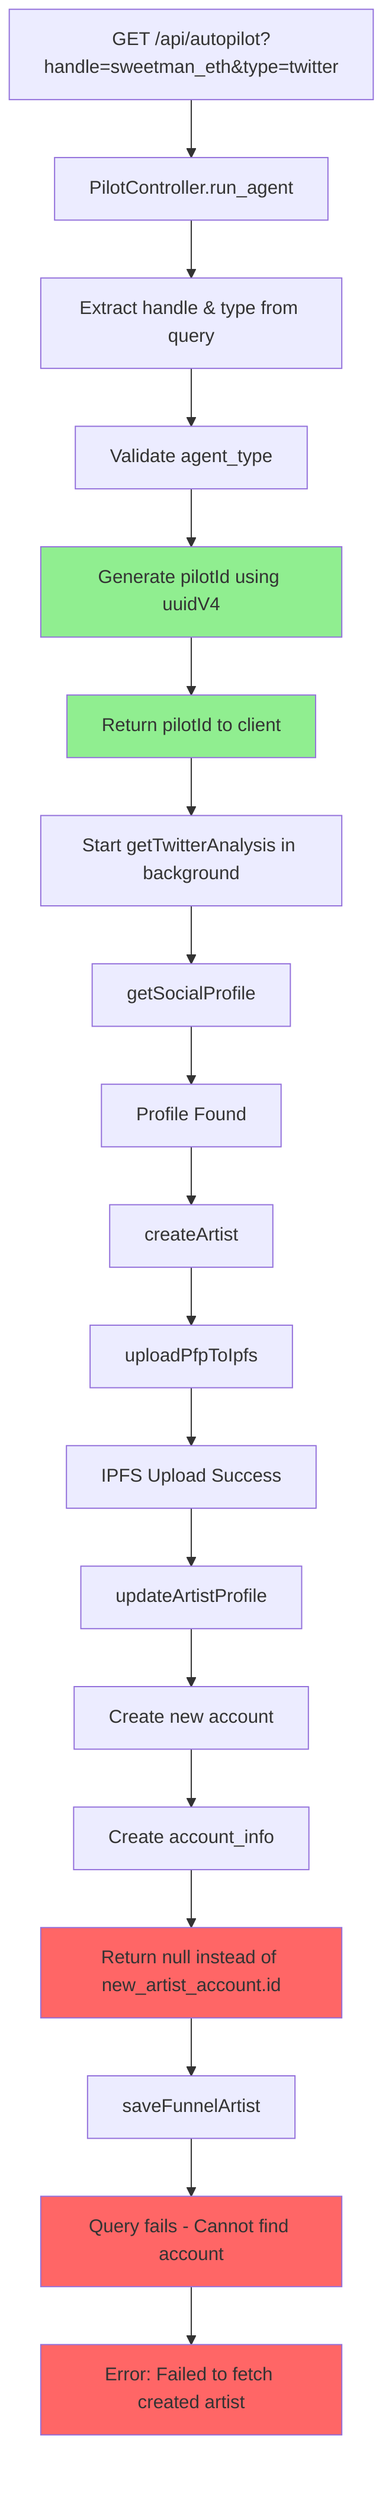 graph TD
    A[GET /api/autopilot?handle=sweetman_eth&type=twitter] --> B[PilotController.run_agent]
    B --> B1[Extract handle & type from query]
    B1 --> B2[Validate agent_type]
    B2 --> C[Generate pilotId using uuidV4]
    C --> C1[Return pilotId to client]
    C1 --> D[Start getTwitterAnalysis in background]
    D --> E[getSocialProfile]
    E --> F[Profile Found]
    F --> G[createArtist]
    G --> H[uploadPfpToIpfs]
    H --> I[IPFS Upload Success]
    I --> J[updateArtistProfile]
    J --> K[Create new account]
    K --> L[Create account_info]
    L --> M[Return null instead of new_artist_account.id]
    M --> N[saveFunnelArtist]
    N --> O[Query fails - Cannot find account]
    O --> P[Error: Failed to fetch created artist]

    style O fill:#ff6666
    style M fill:#ff6666
    style P fill:#ff6666
    style C fill:#90EE90
    style C1 fill:#90EE90
